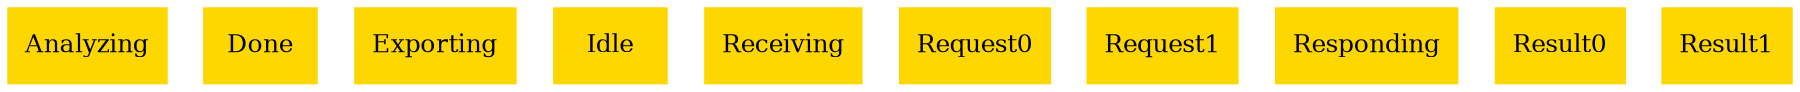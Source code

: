 digraph "graph" {
graph [fontsize=12]
node [fontsize=12]
edge [fontsize=12]
rankdir=TB;
"N0" [uuid="Analyzing", label="Analyzing", color="#ffd700", fontcolor = "#000000", shape = "box", style = "filled, solid"]
"N1" [uuid="Done", label="Done", color="#ffd700", fontcolor = "#000000", shape = "box", style = "filled, solid"]
"N2" [uuid="Exporting", label="Exporting", color="#ffd700", fontcolor = "#000000", shape = "box", style = "filled, solid"]
"N3" [uuid="Idle", label="Idle", color="#ffd700", fontcolor = "#000000", shape = "box", style = "filled, solid"]
"N4" [uuid="Receiving", label="Receiving", color="#ffd700", fontcolor = "#000000", shape = "box", style = "filled, solid"]
"N5" [uuid="Request0", label="Request0", color="#ffd700", fontcolor = "#000000", shape = "box", style = "filled, solid"]
"N6" [uuid="Request1", label="Request1", color="#ffd700", fontcolor = "#000000", shape = "box", style = "filled, solid"]
"N7" [uuid="Responding", label="Responding", color="#ffd700", fontcolor = "#000000", shape = "box", style = "filled, solid"]
"N8" [uuid="Result0", label="Result0", color="#ffd700", fontcolor = "#000000", shape = "box", style = "filled, solid"]
"N9" [uuid="Result1", label="Result1", color="#ffd700", fontcolor = "#000000", shape = "box", style = "filled, solid"]
}
